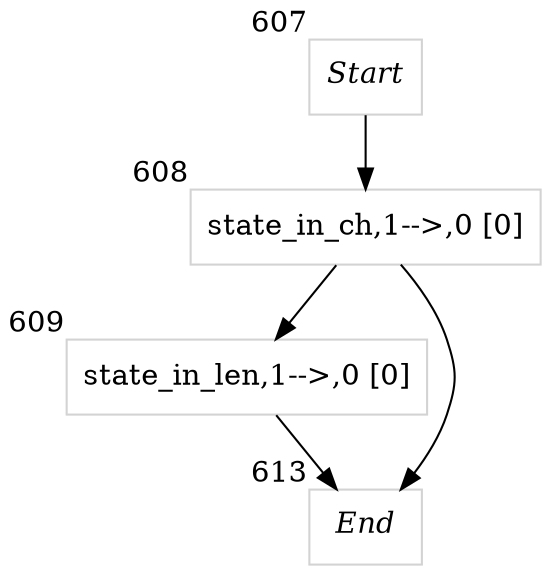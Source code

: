 digraph GPG{
node [shape=box]; 
607[label=<<I>Start</I>>,xlabel="607", color=lightgray, fontcolor=black];
607->608;
608[label="state_in_ch,1-->,0 [0]
",xlabel="608", color=lightgray, fontcolor=black];
608->609;
608->613;
609[label="state_in_len,1-->,0 [0]
",xlabel="609", color=lightgray, fontcolor=black];
609->613;
613[label=<<I>End</I>>,xlabel="613", color=lightgray, fontcolor=black];
}